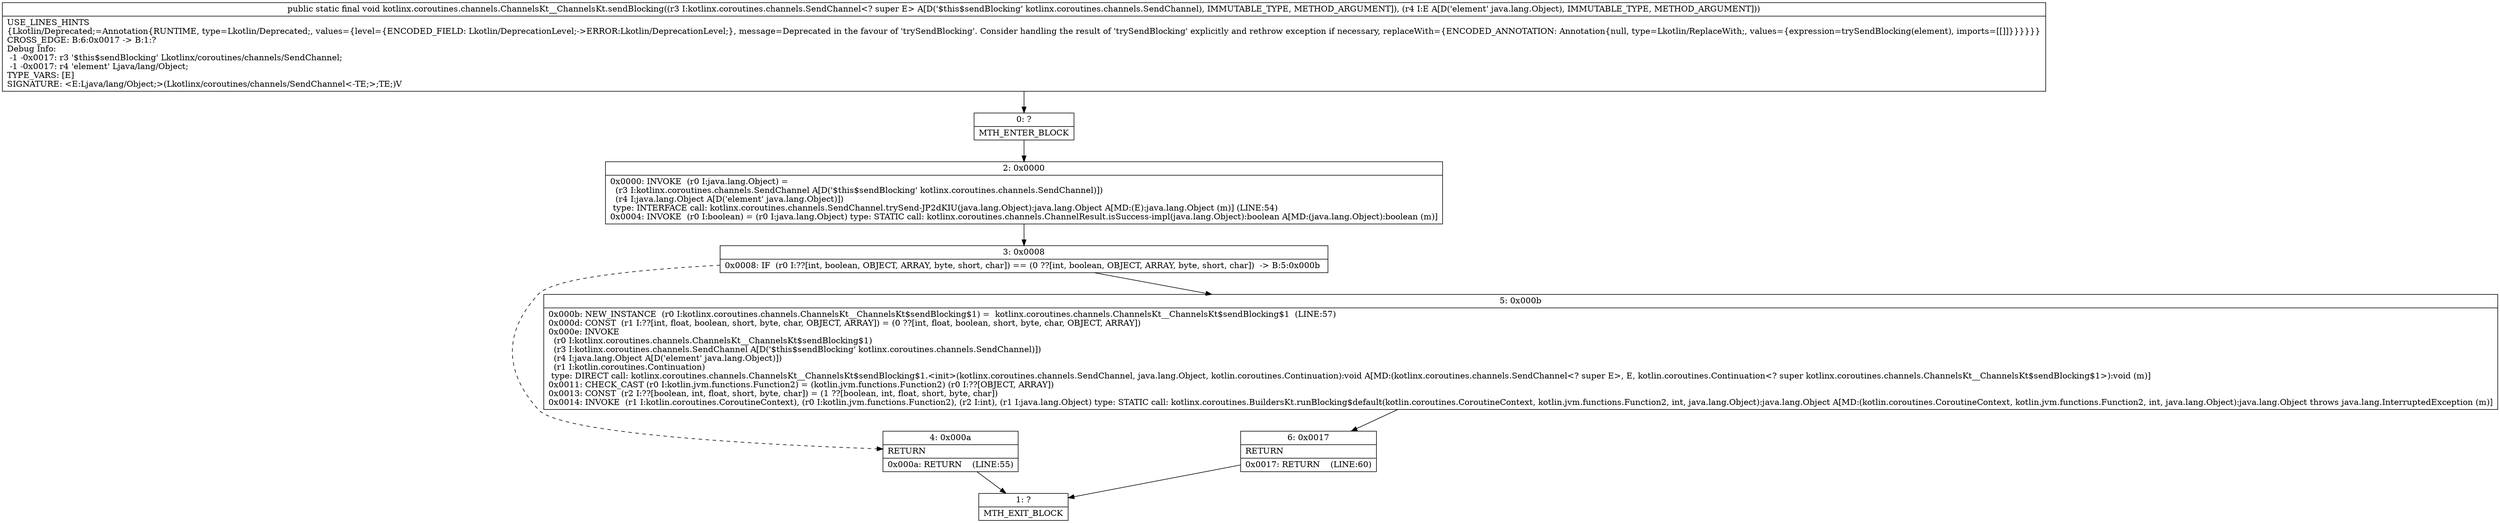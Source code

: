 digraph "CFG forkotlinx.coroutines.channels.ChannelsKt__ChannelsKt.sendBlocking(Lkotlinx\/coroutines\/channels\/SendChannel;Ljava\/lang\/Object;)V" {
Node_0 [shape=record,label="{0\:\ ?|MTH_ENTER_BLOCK\l}"];
Node_2 [shape=record,label="{2\:\ 0x0000|0x0000: INVOKE  (r0 I:java.lang.Object) = \l  (r3 I:kotlinx.coroutines.channels.SendChannel A[D('$this$sendBlocking' kotlinx.coroutines.channels.SendChannel)])\l  (r4 I:java.lang.Object A[D('element' java.lang.Object)])\l type: INTERFACE call: kotlinx.coroutines.channels.SendChannel.trySend\-JP2dKIU(java.lang.Object):java.lang.Object A[MD:(E):java.lang.Object (m)] (LINE:54)\l0x0004: INVOKE  (r0 I:boolean) = (r0 I:java.lang.Object) type: STATIC call: kotlinx.coroutines.channels.ChannelResult.isSuccess\-impl(java.lang.Object):boolean A[MD:(java.lang.Object):boolean (m)]\l}"];
Node_3 [shape=record,label="{3\:\ 0x0008|0x0008: IF  (r0 I:??[int, boolean, OBJECT, ARRAY, byte, short, char]) == (0 ??[int, boolean, OBJECT, ARRAY, byte, short, char])  \-\> B:5:0x000b \l}"];
Node_4 [shape=record,label="{4\:\ 0x000a|RETURN\l|0x000a: RETURN    (LINE:55)\l}"];
Node_1 [shape=record,label="{1\:\ ?|MTH_EXIT_BLOCK\l}"];
Node_5 [shape=record,label="{5\:\ 0x000b|0x000b: NEW_INSTANCE  (r0 I:kotlinx.coroutines.channels.ChannelsKt__ChannelsKt$sendBlocking$1) =  kotlinx.coroutines.channels.ChannelsKt__ChannelsKt$sendBlocking$1  (LINE:57)\l0x000d: CONST  (r1 I:??[int, float, boolean, short, byte, char, OBJECT, ARRAY]) = (0 ??[int, float, boolean, short, byte, char, OBJECT, ARRAY]) \l0x000e: INVOKE  \l  (r0 I:kotlinx.coroutines.channels.ChannelsKt__ChannelsKt$sendBlocking$1)\l  (r3 I:kotlinx.coroutines.channels.SendChannel A[D('$this$sendBlocking' kotlinx.coroutines.channels.SendChannel)])\l  (r4 I:java.lang.Object A[D('element' java.lang.Object)])\l  (r1 I:kotlin.coroutines.Continuation)\l type: DIRECT call: kotlinx.coroutines.channels.ChannelsKt__ChannelsKt$sendBlocking$1.\<init\>(kotlinx.coroutines.channels.SendChannel, java.lang.Object, kotlin.coroutines.Continuation):void A[MD:(kotlinx.coroutines.channels.SendChannel\<? super E\>, E, kotlin.coroutines.Continuation\<? super kotlinx.coroutines.channels.ChannelsKt__ChannelsKt$sendBlocking$1\>):void (m)]\l0x0011: CHECK_CAST (r0 I:kotlin.jvm.functions.Function2) = (kotlin.jvm.functions.Function2) (r0 I:??[OBJECT, ARRAY]) \l0x0013: CONST  (r2 I:??[boolean, int, float, short, byte, char]) = (1 ??[boolean, int, float, short, byte, char]) \l0x0014: INVOKE  (r1 I:kotlin.coroutines.CoroutineContext), (r0 I:kotlin.jvm.functions.Function2), (r2 I:int), (r1 I:java.lang.Object) type: STATIC call: kotlinx.coroutines.BuildersKt.runBlocking$default(kotlin.coroutines.CoroutineContext, kotlin.jvm.functions.Function2, int, java.lang.Object):java.lang.Object A[MD:(kotlin.coroutines.CoroutineContext, kotlin.jvm.functions.Function2, int, java.lang.Object):java.lang.Object throws java.lang.InterruptedException (m)]\l}"];
Node_6 [shape=record,label="{6\:\ 0x0017|RETURN\l|0x0017: RETURN    (LINE:60)\l}"];
MethodNode[shape=record,label="{public static final void kotlinx.coroutines.channels.ChannelsKt__ChannelsKt.sendBlocking((r3 I:kotlinx.coroutines.channels.SendChannel\<? super E\> A[D('$this$sendBlocking' kotlinx.coroutines.channels.SendChannel), IMMUTABLE_TYPE, METHOD_ARGUMENT]), (r4 I:E A[D('element' java.lang.Object), IMMUTABLE_TYPE, METHOD_ARGUMENT]))  | USE_LINES_HINTS\l\{Lkotlin\/Deprecated;=Annotation\{RUNTIME, type=Lkotlin\/Deprecated;, values=\{level=\{ENCODED_FIELD: Lkotlin\/DeprecationLevel;\-\>ERROR:Lkotlin\/DeprecationLevel;\}, message=Deprecated in the favour of 'trySendBlocking'. Consider handling the result of 'trySendBlocking' explicitly and rethrow exception if necessary, replaceWith=\{ENCODED_ANNOTATION: Annotation\{null, type=Lkotlin\/ReplaceWith;, values=\{expression=trySendBlocking(element), imports=[[]]\}\}\}\}\}\}\lCROSS_EDGE: B:6:0x0017 \-\> B:1:?\lDebug Info:\l  \-1 \-0x0017: r3 '$this$sendBlocking' Lkotlinx\/coroutines\/channels\/SendChannel;\l  \-1 \-0x0017: r4 'element' Ljava\/lang\/Object;\lTYPE_VARS: [E]\lSIGNATURE: \<E:Ljava\/lang\/Object;\>(Lkotlinx\/coroutines\/channels\/SendChannel\<\-TE;\>;TE;)V\l}"];
MethodNode -> Node_0;Node_0 -> Node_2;
Node_2 -> Node_3;
Node_3 -> Node_4[style=dashed];
Node_3 -> Node_5;
Node_4 -> Node_1;
Node_5 -> Node_6;
Node_6 -> Node_1;
}

